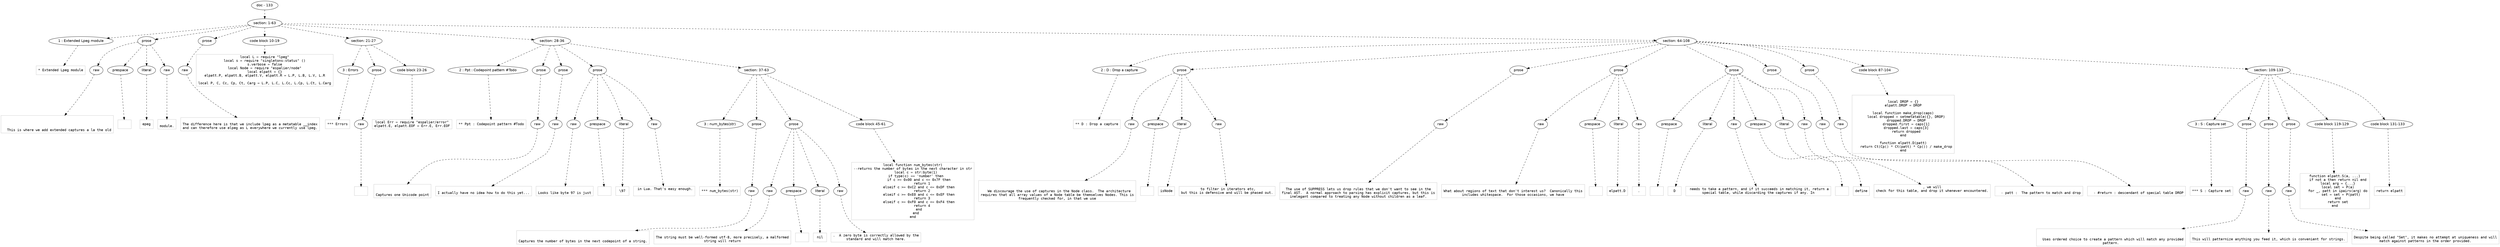 digraph lpegNode {

node [fontname=Helvetica]
edge [style=dashed]

doc_0 [label="doc - 133"]


doc_0 -> { section_1}
{rank=same; section_1}

section_1 [label="section: 1-63"]


// END RANK doc_0

section_1 -> { header_2 prose_3 prose_4 codeblock_5 section_6 section_7 section_8}
{rank=same; header_2 prose_3 prose_4 codeblock_5 section_6 section_7 section_8}

header_2 [label="1 : Extended Lpeg module"]

prose_3 [label="prose"]

prose_4 [label="prose"]

codeblock_5 [label="code block 10-19"]

section_6 [label="section: 21-27"]

section_7 [label="section: 28-36"]

section_8 [label="section: 64-108"]


// END RANK section_1

header_2 -> leaf_9
leaf_9  [color=Gray,shape=rectangle,fontname=Inconsolata,label="* Extended Lpeg module"]
// END RANK header_2

prose_3 -> { raw_10 prespace_11 literal_12 raw_13}
{rank=same; raw_10 prespace_11 literal_12 raw_13}

raw_10 [label="raw"]

prespace_11 [label="prespace"]

literal_12 [label="literal"]

raw_13 [label="raw"]


// END RANK prose_3

raw_10 -> leaf_14
leaf_14  [color=Gray,shape=rectangle,fontname=Inconsolata,label="


  This is where we add extended captures a la the old"]
// END RANK raw_10

prespace_11 -> leaf_15
leaf_15  [color=Gray,shape=rectangle,fontname=Inconsolata,label=" "]
// END RANK prespace_11

literal_12 -> leaf_16
leaf_16  [color=Gray,shape=rectangle,fontname=Inconsolata,label="epeg"]
// END RANK literal_12

raw_13 -> leaf_17
leaf_17  [color=Gray,shape=rectangle,fontname=Inconsolata,label="
module.
"]
// END RANK raw_13

prose_4 -> { raw_18}
{rank=same; raw_18}

raw_18 [label="raw"]


// END RANK prose_4

raw_18 -> leaf_19
leaf_19  [color=Gray,shape=rectangle,fontname=Inconsolata,label="
The difference here is that we include lpeg as a metatable __index
and can therefore use elpeg as L everywhere we currently use lpeg.
"]
// END RANK raw_18

codeblock_5 -> leaf_20
leaf_20  [color=Gray,shape=rectangle,fontname=Inconsolata,label="local L = require \"lpeg\"
local s = require \"singletons:status\" ()
s.verbose = false
local Node = require \"espalier/node\"
local elpatt = {}
elpatt.P, elpatt.B, elpatt.V, elpatt.R = L.P, L.B, L.V, L.R

local P, C, Cc, Cp, Ct, Carg = L.P, L.C, L.Cc, L.Cp, L.Ct, L.Carg"]
// END RANK codeblock_5

section_6 -> { header_21 prose_22 codeblock_23}
{rank=same; header_21 prose_22 codeblock_23}

header_21 [label="3 : Errors"]

prose_22 [label="prose"]

codeblock_23 [label="code block 23-26"]


// END RANK section_6

header_21 -> leaf_24
leaf_24  [color=Gray,shape=rectangle,fontname=Inconsolata,label="*** Errors"]
// END RANK header_21

prose_22 -> { raw_25}
{rank=same; raw_25}

raw_25 [label="raw"]


// END RANK prose_22

raw_25 -> leaf_26
leaf_26  [color=Gray,shape=rectangle,fontname=Inconsolata,label="
"]
// END RANK raw_25

codeblock_23 -> leaf_27
leaf_27  [color=Gray,shape=rectangle,fontname=Inconsolata,label="local Err = require \"espalier/error\"
elpatt.E, elpatt.EOF = Err.E, Err.EOF"]
// END RANK codeblock_23

section_7 -> { header_28 prose_29 prose_30 prose_31 section_32}
{rank=same; header_28 prose_29 prose_30 prose_31 section_32}

header_28 [label="2 : Ppt : Codepoint pattern #Todo"]

prose_29 [label="prose"]

prose_30 [label="prose"]

prose_31 [label="prose"]

section_32 [label="section: 37-63"]


// END RANK section_7

header_28 -> leaf_33
leaf_33  [color=Gray,shape=rectangle,fontname=Inconsolata,label="** Ppt : Codepoint pattern #Todo"]
// END RANK header_28

prose_29 -> { raw_34}
{rank=same; raw_34}

raw_34 [label="raw"]


// END RANK prose_29

raw_34 -> leaf_35
leaf_35  [color=Gray,shape=rectangle,fontname=Inconsolata,label="

Captures one Unicode point
"]
// END RANK raw_34

prose_30 -> { raw_36}
{rank=same; raw_36}

raw_36 [label="raw"]


// END RANK prose_30

raw_36 -> leaf_37
leaf_37  [color=Gray,shape=rectangle,fontname=Inconsolata,label="
I actually have no idea how to do this yet...
"]
// END RANK raw_36

prose_31 -> { raw_38 prespace_39 literal_40 raw_41}
{rank=same; raw_38 prespace_39 literal_40 raw_41}

raw_38 [label="raw"]

prespace_39 [label="prespace"]

literal_40 [label="literal"]

raw_41 [label="raw"]


// END RANK prose_31

raw_38 -> leaf_42
leaf_42  [color=Gray,shape=rectangle,fontname=Inconsolata,label="
Looks like byte 97 is just"]
// END RANK raw_38

prespace_39 -> leaf_43
leaf_43  [color=Gray,shape=rectangle,fontname=Inconsolata,label=" "]
// END RANK prespace_39

literal_40 -> leaf_44
leaf_44  [color=Gray,shape=rectangle,fontname=Inconsolata,label="\\97"]
// END RANK literal_40

raw_41 -> leaf_45
leaf_45  [color=Gray,shape=rectangle,fontname=Inconsolata,label=" in Lua. That's easy enough.

"]
// END RANK raw_41

section_32 -> { header_46 prose_47 prose_48 codeblock_49}
{rank=same; header_46 prose_47 prose_48 codeblock_49}

header_46 [label="3 : num_bytes(str)"]

prose_47 [label="prose"]

prose_48 [label="prose"]

codeblock_49 [label="code block 45-61"]


// END RANK section_32

header_46 -> leaf_50
leaf_50  [color=Gray,shape=rectangle,fontname=Inconsolata,label="*** num_bytes(str)"]
// END RANK header_46

prose_47 -> { raw_51}
{rank=same; raw_51}

raw_51 [label="raw"]


// END RANK prose_47

raw_51 -> leaf_52
leaf_52  [color=Gray,shape=rectangle,fontname=Inconsolata,label="

Captures the number of bytes in the next codepoint of a string.
"]
// END RANK raw_51

prose_48 -> { raw_53 prespace_54 literal_55 raw_56}
{rank=same; raw_53 prespace_54 literal_55 raw_56}

raw_53 [label="raw"]

prespace_54 [label="prespace"]

literal_55 [label="literal"]

raw_56 [label="raw"]


// END RANK prose_48

raw_53 -> leaf_57
leaf_57  [color=Gray,shape=rectangle,fontname=Inconsolata,label="
The string must be well-formed utf-8, more precisely, a malformed
string will return"]
// END RANK raw_53

prespace_54 -> leaf_58
leaf_58  [color=Gray,shape=rectangle,fontname=Inconsolata,label=" "]
// END RANK prespace_54

literal_55 -> leaf_59
leaf_59  [color=Gray,shape=rectangle,fontname=Inconsolata,label="nil"]
// END RANK literal_55

raw_56 -> leaf_60
leaf_60  [color=Gray,shape=rectangle,fontname=Inconsolata,label=".  A zero byte is correctly allowed by the
standard and will match here.
"]
// END RANK raw_56

codeblock_49 -> leaf_61
leaf_61  [color=Gray,shape=rectangle,fontname=Inconsolata,label="local function num_bytes(str)
--returns the number of bytes in the next character in str
   local c = str:byte(1)
   if type(c) == 'number' then
      if c >= 0x00 and c <= 0x7F then
         return 1
      elseif c >= 0xC2 and c <= 0xDF then
         return 2
      elseif c >= 0xE0 and c <= 0xEF then
         return 3
      elseif c >= 0xF0 and c <= 0xF4 then
         return 4
      end
   end
end"]
// END RANK codeblock_49

section_8 -> { header_62 prose_63 prose_64 prose_65 prose_66 prose_67 prose_68 codeblock_69 section_70}
{rank=same; header_62 prose_63 prose_64 prose_65 prose_66 prose_67 prose_68 codeblock_69 section_70}

header_62 [label="2 : D : Drop a capture"]

prose_63 [label="prose"]

prose_64 [label="prose"]

prose_65 [label="prose"]

prose_66 [label="prose"]

prose_67 [label="prose"]

prose_68 [label="prose"]

codeblock_69 [label="code block 87-104"]

section_70 [label="section: 109-133"]


// END RANK section_8

header_62 -> leaf_71
leaf_71  [color=Gray,shape=rectangle,fontname=Inconsolata,label="** D : Drop a capture"]
// END RANK header_62

prose_63 -> { raw_72 prespace_73 literal_74 raw_75}
{rank=same; raw_72 prespace_73 literal_74 raw_75}

raw_72 [label="raw"]

prespace_73 [label="prespace"]

literal_74 [label="literal"]

raw_75 [label="raw"]


// END RANK prose_63

raw_72 -> leaf_76
leaf_76  [color=Gray,shape=rectangle,fontname=Inconsolata,label="

  We discourage the use of captures in the Node class.  The architecture
requires that all array values of a Node table be themselves Nodes. This is
frequently checked for, in that we use"]
// END RANK raw_72

prespace_73 -> leaf_77
leaf_77  [color=Gray,shape=rectangle,fontname=Inconsolata,label=" "]
// END RANK prespace_73

literal_74 -> leaf_78
leaf_78  [color=Gray,shape=rectangle,fontname=Inconsolata,label="isNode"]
// END RANK literal_74

raw_75 -> leaf_79
leaf_79  [color=Gray,shape=rectangle,fontname=Inconsolata,label=" to filter in iterators etc,
but this is defensive and will be phased out.
"]
// END RANK raw_75

prose_64 -> { raw_80}
{rank=same; raw_80}

raw_80 [label="raw"]


// END RANK prose_64

raw_80 -> leaf_81
leaf_81  [color=Gray,shape=rectangle,fontname=Inconsolata,label="
The use of SUPPRESS lets us drop rules that we don't want to see in the
final AST.  A normal approach to parsing has explicit captures, but this is
inelegant compared to treating any Node without children as a leaf.
"]
// END RANK raw_80

prose_65 -> { raw_82 prespace_83 literal_84 raw_85}
{rank=same; raw_82 prespace_83 literal_84 raw_85}

raw_82 [label="raw"]

prespace_83 [label="prespace"]

literal_84 [label="literal"]

raw_85 [label="raw"]


// END RANK prose_65

raw_82 -> leaf_86
leaf_86  [color=Gray,shape=rectangle,fontname=Inconsolata,label="
What about regions of text that don't interest us?  Canonically this
includes whitespace.  For those occasions, we have"]
// END RANK raw_82

prespace_83 -> leaf_87
leaf_87  [color=Gray,shape=rectangle,fontname=Inconsolata,label=" "]
// END RANK prespace_83

literal_84 -> leaf_88
leaf_88  [color=Gray,shape=rectangle,fontname=Inconsolata,label="elpatt.D"]
// END RANK literal_84

raw_85 -> leaf_89
leaf_89  [color=Gray,shape=rectangle,fontname=Inconsolata,label=".
"]
// END RANK raw_85

prose_66 -> { prespace_90 literal_91 raw_92 prespace_93 literal_94 raw_95}
{rank=same; prespace_90 literal_91 raw_92 prespace_93 literal_94 raw_95}

prespace_90 [label="prespace"]

literal_91 [label="literal"]

raw_92 [label="raw"]

prespace_93 [label="prespace"]

literal_94 [label="literal"]

raw_95 [label="raw"]


// END RANK prose_66

prespace_90 -> leaf_96
leaf_96  [color=Gray,shape=rectangle,fontname=Inconsolata,label=""]
// END RANK prespace_90

literal_91 -> leaf_97
leaf_97  [color=Gray,shape=rectangle,fontname=Inconsolata,label="D"]
// END RANK literal_91

raw_92 -> leaf_98
leaf_98  [color=Gray,shape=rectangle,fontname=Inconsolata,label=" needs to take a pattern, and if it succeeds in matching it, return a
special table, while discarding the captures if any. In"]
// END RANK raw_92

prespace_93 -> leaf_99
leaf_99  [color=Gray,shape=rectangle,fontname=Inconsolata,label=" "]
// END RANK prespace_93

literal_94 -> leaf_100
leaf_100  [color=Gray,shape=rectangle,fontname=Inconsolata,label="define"]
// END RANK literal_94

raw_95 -> leaf_101
leaf_101  [color=Gray,shape=rectangle,fontname=Inconsolata,label=", we will
check for this table, and drop it whenever encountered.

"]
// END RANK raw_95

prose_67 -> { raw_102}
{rank=same; raw_102}

raw_102 [label="raw"]


// END RANK prose_67

raw_102 -> leaf_103
leaf_103  [color=Gray,shape=rectangle,fontname=Inconsolata,label="
  - patt :  The pattern to match and drop
"]
// END RANK raw_102

prose_68 -> { raw_104}
{rank=same; raw_104}

raw_104 [label="raw"]


// END RANK prose_68

raw_104 -> leaf_105
leaf_105  [color=Gray,shape=rectangle,fontname=Inconsolata,label="
  - #return : descendant of special table DROP
"]
// END RANK raw_104

codeblock_69 -> leaf_106
leaf_106  [color=Gray,shape=rectangle,fontname=Inconsolata,label="
local DROP = {}
elpatt.DROP = DROP

local function make_drop(caps)
   local dropped = setmetatable({}, DROP)
   dropped.DROP = DROP
   dropped.first = caps[1]
   dropped.last = caps[3]
   return dropped
end

function elpatt.D(patt)
   return Ct(Cp() * Ct(patt) * Cp()) / make_drop
end
"]
// END RANK codeblock_69

section_70 -> { header_107 prose_108 prose_109 prose_110 codeblock_111 codeblock_112}
{rank=same; header_107 prose_108 prose_109 prose_110 codeblock_111 codeblock_112}

header_107 [label="3 : S : Capture set"]

prose_108 [label="prose"]

prose_109 [label="prose"]

prose_110 [label="prose"]

codeblock_111 [label="code block 119-129"]

codeblock_112 [label="code block 131-133"]


// END RANK section_70

header_107 -> leaf_113
leaf_113  [color=Gray,shape=rectangle,fontname=Inconsolata,label="*** S : Capture set"]
// END RANK header_107

prose_108 -> { raw_114}
{rank=same; raw_114}

raw_114 [label="raw"]


// END RANK prose_108

raw_114 -> leaf_115
leaf_115  [color=Gray,shape=rectangle,fontname=Inconsolata,label="

  Uses ordered choice to create a pattern which will match any provided
pattern.
"]
// END RANK raw_114

prose_109 -> { raw_116}
{rank=same; raw_116}

raw_116 [label="raw"]


// END RANK prose_109

raw_116 -> leaf_117
leaf_117  [color=Gray,shape=rectangle,fontname=Inconsolata,label="
This will patternize anything you feed it, which is convenient for strings.
"]
// END RANK raw_116

prose_110 -> { raw_118}
{rank=same; raw_118}

raw_118 [label="raw"]


// END RANK prose_110

raw_118 -> leaf_119
leaf_119  [color=Gray,shape=rectangle,fontname=Inconsolata,label="
Despite being called \"Set\", it makes no attempt at uniqueness and will
match against patterns in the order provided.
"]
// END RANK raw_118

codeblock_111 -> leaf_120
leaf_120  [color=Gray,shape=rectangle,fontname=Inconsolata,label="function elpatt.S(a, ...)
   if not a then return nil end
   local arg = {...}
   local set = P(a)
   for _, patt in ipairs(arg) do
      set = set + P(patt)
   end
   return set
end"]
// END RANK codeblock_111

codeblock_112 -> leaf_121
leaf_121  [color=Gray,shape=rectangle,fontname=Inconsolata,label="return elpatt"]
// END RANK codeblock_112


}
